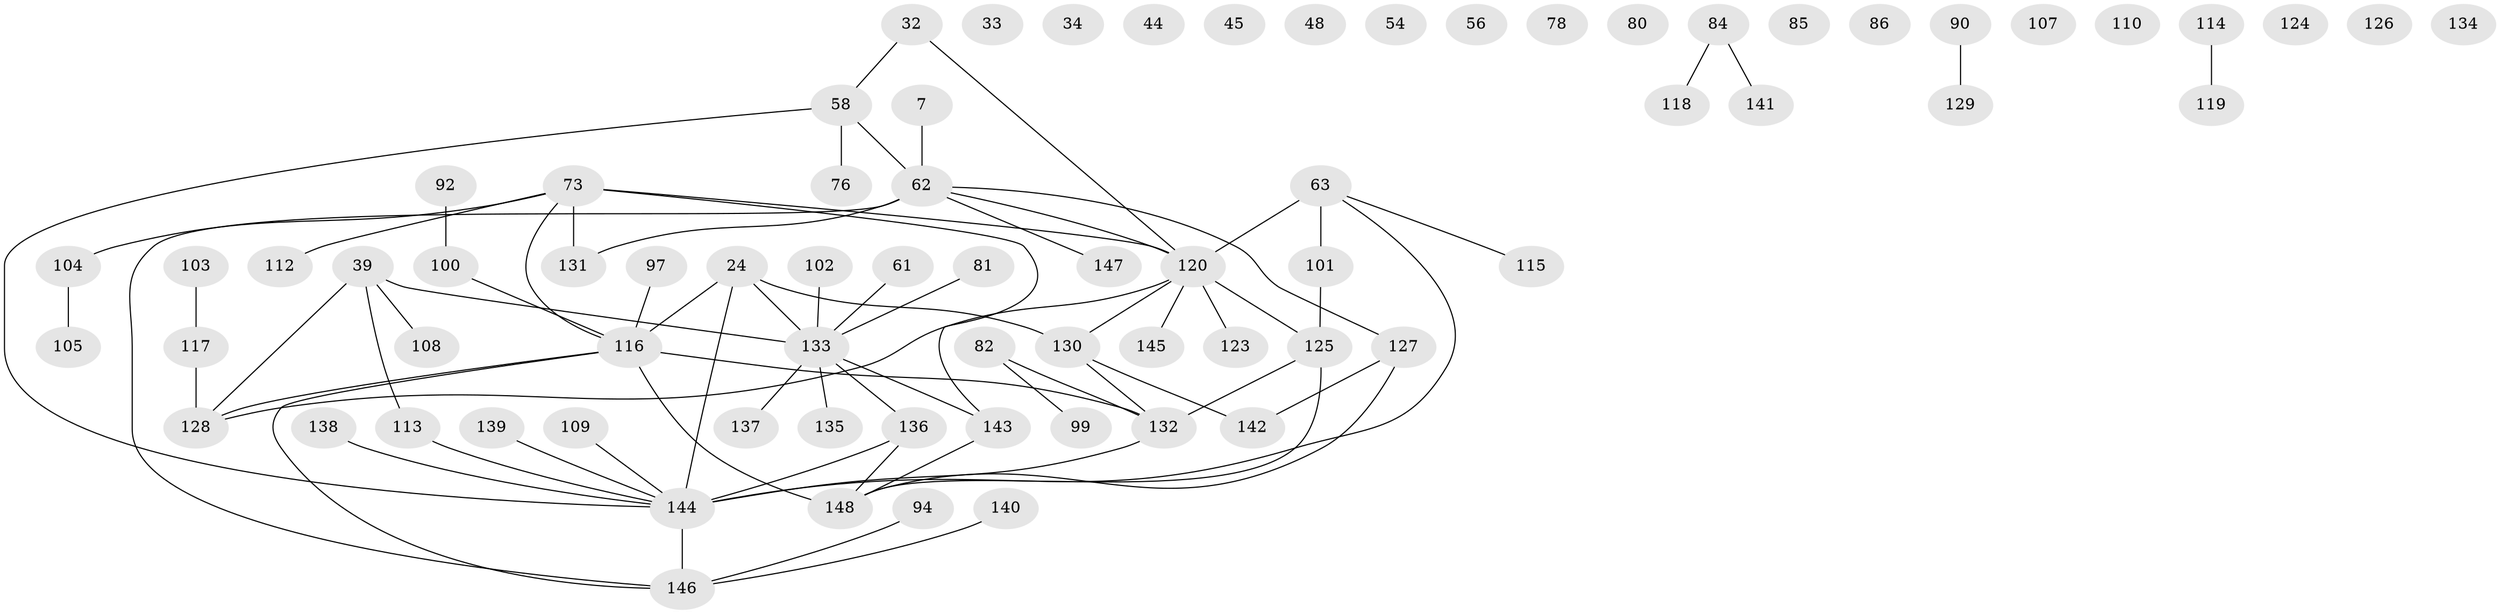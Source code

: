 // original degree distribution, {1: 0.2635135135135135, 3: 0.20270270270270271, 2: 0.25, 5: 0.0472972972972973, 4: 0.10135135135135136, 6: 0.033783783783783786, 0: 0.10135135135135136}
// Generated by graph-tools (version 1.1) at 2025/43/03/04/25 21:43:03]
// undirected, 74 vertices, 75 edges
graph export_dot {
graph [start="1"]
  node [color=gray90,style=filled];
  7;
  24;
  32;
  33;
  34;
  39 [super="+36"];
  44;
  45;
  48;
  54;
  56;
  58 [super="+11+29"];
  61;
  62 [super="+19"];
  63 [super="+16"];
  73 [super="+64"];
  76;
  78;
  80;
  81;
  82 [super="+41"];
  84 [super="+9"];
  85;
  86;
  90 [super="+65"];
  92;
  94;
  97 [super="+18"];
  99;
  100 [super="+91"];
  101;
  102 [super="+4"];
  103 [super="+52"];
  104 [super="+72+3"];
  105;
  107;
  108;
  109 [super="+71"];
  110;
  112;
  113 [super="+49"];
  114;
  115;
  116 [super="+67+95"];
  117;
  118;
  119;
  120 [super="+13+66+47"];
  123;
  124;
  125 [super="+55+22+20+79"];
  126;
  127 [super="+111"];
  128 [super="+88+35"];
  129;
  130 [super="+51+42"];
  131;
  132 [super="+14+46"];
  133 [super="+30+31"];
  134 [super="+50"];
  135;
  136 [super="+37+74"];
  137 [super="+57"];
  138;
  139;
  140;
  141;
  142;
  143 [super="+70+83"];
  144 [super="+59+121+98"];
  145;
  146 [super="+21+68"];
  147;
  148 [super="+8+106+122"];
  7 -- 62;
  24 -- 133;
  24 -- 130 [weight=2];
  24 -- 116 [weight=2];
  24 -- 144;
  32 -- 58;
  32 -- 120;
  39 -- 133 [weight=3];
  39 -- 113;
  39 -- 108;
  39 -- 128;
  58 -- 76;
  58 -- 62 [weight=2];
  58 -- 144 [weight=2];
  61 -- 133;
  62 -- 147;
  62 -- 131;
  62 -- 146;
  62 -- 120;
  62 -- 127;
  63 -- 101;
  63 -- 115;
  63 -- 120 [weight=3];
  63 -- 144 [weight=2];
  73 -- 104;
  73 -- 120 [weight=2];
  73 -- 112;
  73 -- 131;
  73 -- 143;
  73 -- 116;
  81 -- 133;
  82 -- 99;
  82 -- 132;
  84 -- 118;
  84 -- 141;
  90 -- 129;
  92 -- 100;
  94 -- 146;
  97 -- 116;
  100 -- 116;
  101 -- 125;
  102 -- 133;
  103 -- 117;
  104 -- 105;
  109 -- 144;
  113 -- 144;
  114 -- 119;
  116 -- 132 [weight=2];
  116 -- 146;
  116 -- 148 [weight=2];
  116 -- 128;
  117 -- 128;
  120 -- 145;
  120 -- 128;
  120 -- 130 [weight=2];
  120 -- 123;
  120 -- 125;
  125 -- 148;
  125 -- 132;
  127 -- 142;
  127 -- 148;
  130 -- 132;
  130 -- 142;
  132 -- 144 [weight=3];
  133 -- 135;
  133 -- 136;
  133 -- 143;
  133 -- 137;
  136 -- 144;
  136 -- 148;
  138 -- 144;
  139 -- 144;
  140 -- 146;
  143 -- 148;
  144 -- 146;
}
